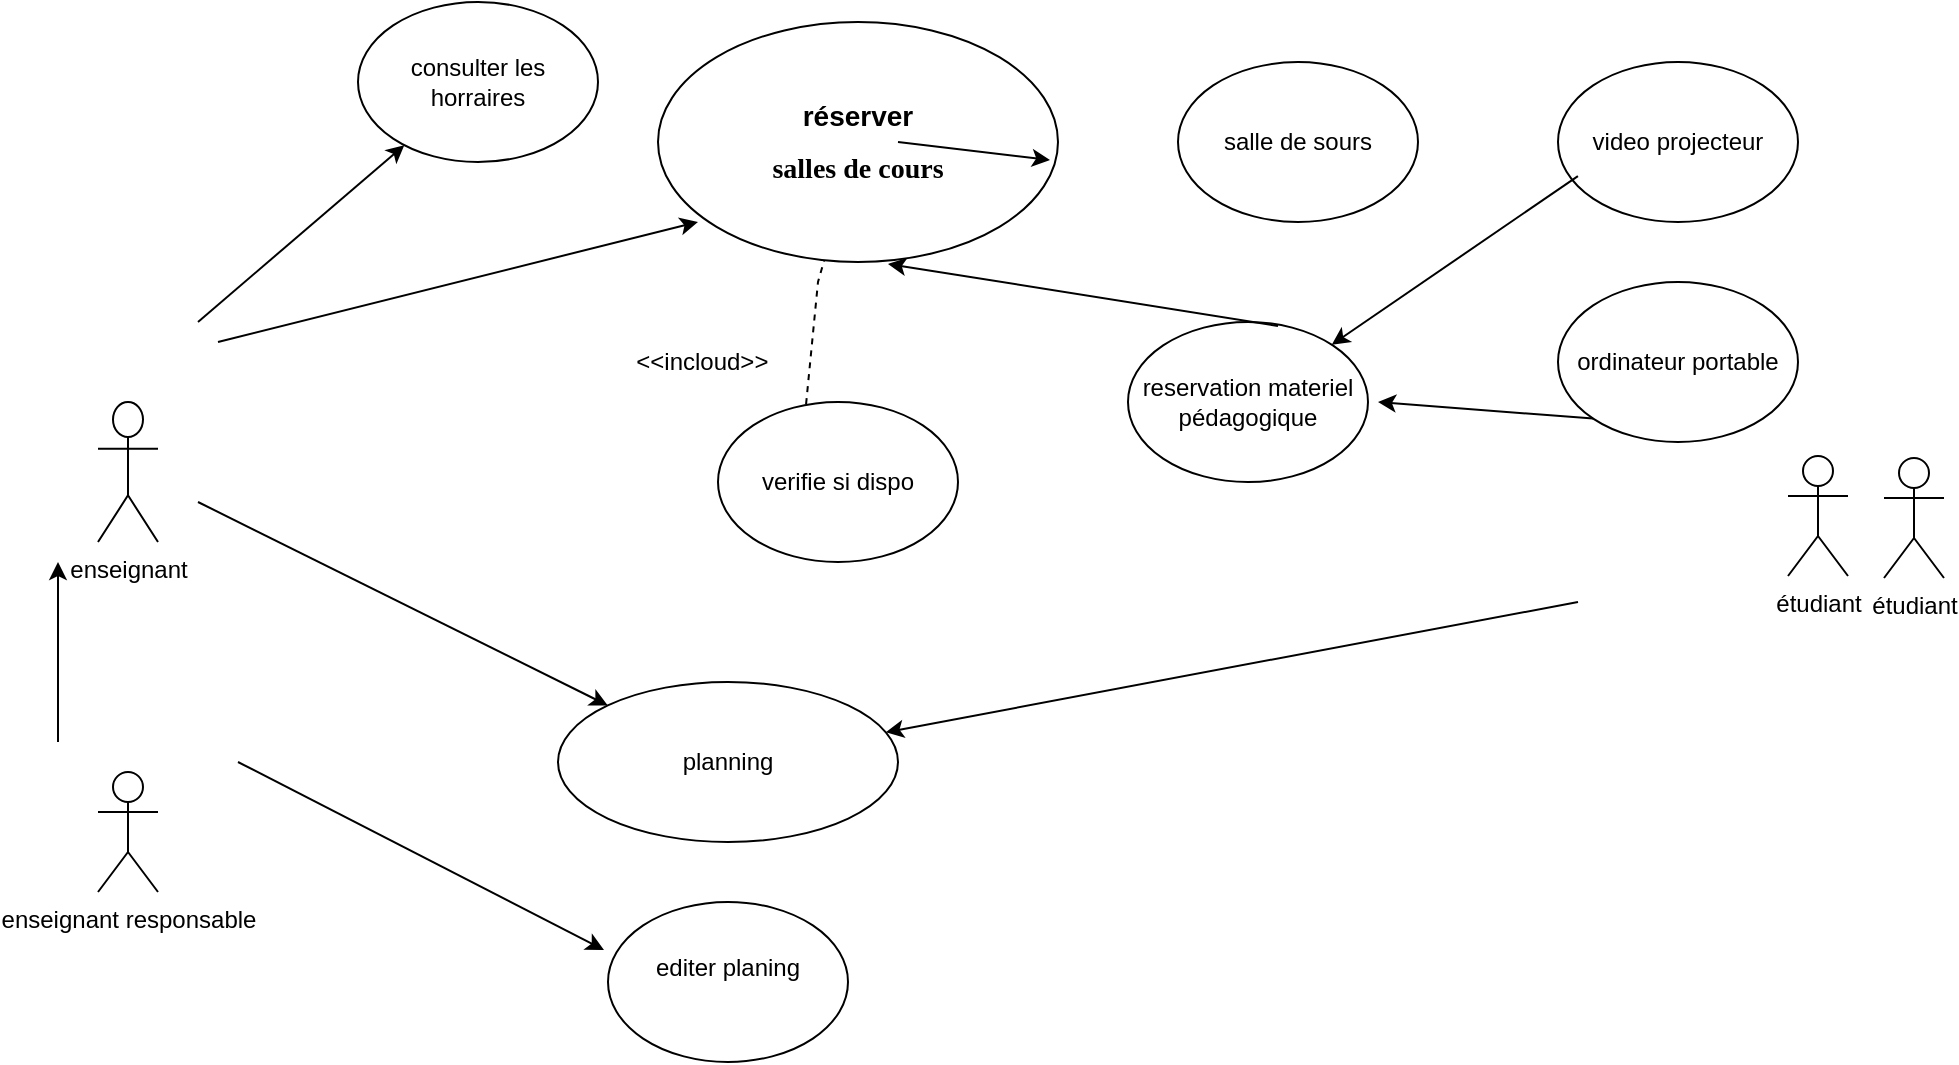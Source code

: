 <mxfile version="24.7.6">
  <diagram name="Page-1" id="dmlVc1uJ8GraAZ4qDAKU">
    <mxGraphModel dx="1434" dy="774" grid="1" gridSize="10" guides="1" tooltips="1" connect="1" arrows="1" fold="1" page="1" pageScale="1" pageWidth="1169" pageHeight="827" math="0" shadow="0">
      <root>
        <object label="" id="0">
          <mxCell />
        </object>
        <mxCell id="1" parent="0" />
        <mxCell id="t5y2jkzHi3yhldIYPVIA-1" value="enseignant" style="shape=umlActor;verticalLabelPosition=bottom;verticalAlign=top;html=1;outlineConnect=0;" vertex="1" parent="1">
          <mxGeometry x="70" y="230" width="30" height="70" as="geometry" />
        </mxCell>
        <mxCell id="t5y2jkzHi3yhldIYPVIA-2" value="étudiant " style="shape=umlActor;verticalLabelPosition=bottom;verticalAlign=top;html=1;outlineConnect=0;" vertex="1" parent="1">
          <mxGeometry x="915" y="257" width="30" height="60" as="geometry" />
        </mxCell>
        <mxCell id="t5y2jkzHi3yhldIYPVIA-3" value="étudiant " style="shape=umlActor;verticalLabelPosition=bottom;verticalAlign=top;html=1;outlineConnect=0;" vertex="1" parent="1">
          <mxGeometry x="963" y="258" width="30" height="60" as="geometry" />
        </mxCell>
        <mxCell id="t5y2jkzHi3yhldIYPVIA-14" style="edgeStyle=orthogonalEdgeStyle;rounded=0;orthogonalLoop=1;jettySize=auto;html=1;exitX=1;exitY=0.5;exitDx=0;exitDy=0;" edge="1" parent="1">
          <mxGeometry relative="1" as="geometry">
            <mxPoint x="290" y="115" as="sourcePoint" />
            <mxPoint x="290" y="115" as="targetPoint" />
          </mxGeometry>
        </mxCell>
        <mxCell id="t5y2jkzHi3yhldIYPVIA-16" value="&lt;h1 style=&quot;font-size: 14px;&quot;&gt;&lt;font style=&quot;font-size: 14px;&quot; face=&quot;Helvetica&quot;&gt;réserver &lt;br&gt;&lt;/font&gt;&lt;/h1&gt;&lt;h1 style=&quot;font-size: 14px;&quot;&gt;&lt;font style=&quot;font-size: 14px;&quot; face=&quot;G7mMHXs2J9Hv7BV88-Xc&quot;&gt;salles de cours&lt;/font&gt;&lt;/h1&gt;" style="ellipse;whiteSpace=wrap;html=1;" vertex="1" parent="1">
          <mxGeometry x="350" y="40" width="200" height="120" as="geometry" />
        </mxCell>
        <mxCell id="t5y2jkzHi3yhldIYPVIA-17" value="reservation materiel pédagogique " style="ellipse;whiteSpace=wrap;html=1;" vertex="1" parent="1">
          <mxGeometry x="585" y="190" width="120" height="80" as="geometry" />
        </mxCell>
        <mxCell id="t5y2jkzHi3yhldIYPVIA-32" value="enseignant responsable" style="shape=umlActor;verticalLabelPosition=bottom;verticalAlign=top;html=1;outlineConnect=0;" vertex="1" parent="1">
          <mxGeometry x="70" y="415" width="30" height="60" as="geometry" />
        </mxCell>
        <mxCell id="t5y2jkzHi3yhldIYPVIA-36" value="" style="endArrow=classic;html=1;rounded=0;exitX=0.625;exitY=0.025;exitDx=0;exitDy=0;exitPerimeter=0;entryX=0.575;entryY=1.008;entryDx=0;entryDy=0;entryPerimeter=0;" edge="1" parent="1" source="t5y2jkzHi3yhldIYPVIA-17" target="t5y2jkzHi3yhldIYPVIA-16">
          <mxGeometry width="50" height="50" relative="1" as="geometry">
            <mxPoint x="290" y="220" as="sourcePoint" />
            <mxPoint x="340" y="170" as="targetPoint" />
          </mxGeometry>
        </mxCell>
        <mxCell id="t5y2jkzHi3yhldIYPVIA-37" value="" style="endArrow=classic;html=1;rounded=0;entryX=0.98;entryY=0.575;entryDx=0;entryDy=0;entryPerimeter=0;" edge="1" parent="1" target="t5y2jkzHi3yhldIYPVIA-16">
          <mxGeometry width="50" height="50" relative="1" as="geometry">
            <mxPoint x="470" y="100" as="sourcePoint" />
            <mxPoint x="460" y="140" as="targetPoint" />
          </mxGeometry>
        </mxCell>
        <mxCell id="t5y2jkzHi3yhldIYPVIA-38" value="" style="endArrow=classic;html=1;rounded=0;entryX=0.1;entryY=0.833;entryDx=0;entryDy=0;entryPerimeter=0;" edge="1" parent="1" target="t5y2jkzHi3yhldIYPVIA-16">
          <mxGeometry width="50" height="50" relative="1" as="geometry">
            <mxPoint x="130" y="200" as="sourcePoint" />
            <mxPoint x="220" y="140" as="targetPoint" />
          </mxGeometry>
        </mxCell>
        <mxCell id="t5y2jkzHi3yhldIYPVIA-39" value="salle de sours" style="ellipse;whiteSpace=wrap;html=1;" vertex="1" parent="1">
          <mxGeometry x="610" y="60" width="120" height="80" as="geometry" />
        </mxCell>
        <mxCell id="t5y2jkzHi3yhldIYPVIA-40" value="planning " style="ellipse;whiteSpace=wrap;html=1;" vertex="1" parent="1">
          <mxGeometry x="300" y="370" width="170" height="80" as="geometry" />
        </mxCell>
        <mxCell id="t5y2jkzHi3yhldIYPVIA-42" value="" style="endArrow=none;dashed=1;html=1;rounded=0;exitX=0.367;exitY=0.013;exitDx=0;exitDy=0;exitPerimeter=0;" edge="1" parent="1" source="t5y2jkzHi3yhldIYPVIA-41" target="t5y2jkzHi3yhldIYPVIA-16">
          <mxGeometry width="50" height="50" relative="1" as="geometry">
            <mxPoint x="290" y="220" as="sourcePoint" />
            <mxPoint x="320" y="170" as="targetPoint" />
            <Array as="points">
              <mxPoint x="430" y="170" />
            </Array>
          </mxGeometry>
        </mxCell>
        <mxCell id="t5y2jkzHi3yhldIYPVIA-43" value="&amp;lt;&amp;lt;incloud&amp;gt;&amp;gt;&amp;nbsp;&amp;nbsp;&amp;nbsp;&amp;nbsp;&amp;nbsp; " style="text;html=1;align=center;verticalAlign=middle;resizable=0;points=[];autosize=1;strokeColor=none;fillColor=none;" vertex="1" parent="1">
          <mxGeometry x="325" y="195" width="110" height="30" as="geometry" />
        </mxCell>
        <mxCell id="t5y2jkzHi3yhldIYPVIA-44" value="" style="endArrow=classic;html=1;rounded=0;entryX=0;entryY=0;entryDx=0;entryDy=0;" edge="1" parent="1" target="t5y2jkzHi3yhldIYPVIA-40">
          <mxGeometry width="50" height="50" relative="1" as="geometry">
            <mxPoint x="120" y="280" as="sourcePoint" />
            <mxPoint x="440" y="230" as="targetPoint" />
          </mxGeometry>
        </mxCell>
        <mxCell id="t5y2jkzHi3yhldIYPVIA-45" value="" style="endArrow=classic;html=1;rounded=0;" edge="1" parent="1" target="t5y2jkzHi3yhldIYPVIA-40">
          <mxGeometry width="50" height="50" relative="1" as="geometry">
            <mxPoint x="810" y="330" as="sourcePoint" />
            <mxPoint x="560" y="330" as="targetPoint" />
          </mxGeometry>
        </mxCell>
        <mxCell id="t5y2jkzHi3yhldIYPVIA-46" value="&lt;div&gt;editer planing&lt;/div&gt;&lt;div&gt;&lt;br&gt;&lt;/div&gt;" style="ellipse;whiteSpace=wrap;html=1;" vertex="1" parent="1">
          <mxGeometry x="325" y="480" width="120" height="80" as="geometry" />
        </mxCell>
        <mxCell id="t5y2jkzHi3yhldIYPVIA-48" value="" style="endArrow=classic;html=1;rounded=0;" edge="1" parent="1">
          <mxGeometry width="50" height="50" relative="1" as="geometry">
            <mxPoint x="140" y="410" as="sourcePoint" />
            <mxPoint x="323" y="504" as="targetPoint" />
          </mxGeometry>
        </mxCell>
        <mxCell id="t5y2jkzHi3yhldIYPVIA-50" value="video projecteur" style="ellipse;whiteSpace=wrap;html=1;" vertex="1" parent="1">
          <mxGeometry x="800" y="60" width="120" height="80" as="geometry" />
        </mxCell>
        <mxCell id="t5y2jkzHi3yhldIYPVIA-51" value="ordinateur portable " style="ellipse;whiteSpace=wrap;html=1;" vertex="1" parent="1">
          <mxGeometry x="800" y="170" width="120" height="80" as="geometry" />
        </mxCell>
        <mxCell id="t5y2jkzHi3yhldIYPVIA-53" value="" style="endArrow=classic;html=1;rounded=0;exitX=0.083;exitY=0.713;exitDx=0;exitDy=0;exitPerimeter=0;" edge="1" parent="1" source="t5y2jkzHi3yhldIYPVIA-50" target="t5y2jkzHi3yhldIYPVIA-17">
          <mxGeometry width="50" height="50" relative="1" as="geometry">
            <mxPoint x="750" y="140" as="sourcePoint" />
            <mxPoint x="800" y="90" as="targetPoint" />
          </mxGeometry>
        </mxCell>
        <mxCell id="t5y2jkzHi3yhldIYPVIA-54" value="" style="endArrow=classic;html=1;rounded=0;exitX=0;exitY=1;exitDx=0;exitDy=0;" edge="1" parent="1" source="t5y2jkzHi3yhldIYPVIA-51">
          <mxGeometry width="50" height="50" relative="1" as="geometry">
            <mxPoint x="710" y="250" as="sourcePoint" />
            <mxPoint x="710" y="230" as="targetPoint" />
          </mxGeometry>
        </mxCell>
        <mxCell id="t5y2jkzHi3yhldIYPVIA-55" value="" style="endArrow=classic;html=1;rounded=0;" edge="1" parent="1" source="t5y2jkzHi3yhldIYPVIA-41">
          <mxGeometry width="50" height="50" relative="1" as="geometry">
            <mxPoint x="390" y="280" as="sourcePoint" />
            <mxPoint x="440" y="230" as="targetPoint" />
          </mxGeometry>
        </mxCell>
        <mxCell id="t5y2jkzHi3yhldIYPVIA-56" value="" style="endArrow=classic;html=1;rounded=0;" edge="1" parent="1" target="t5y2jkzHi3yhldIYPVIA-41">
          <mxGeometry width="50" height="50" relative="1" as="geometry">
            <mxPoint x="390" y="280" as="sourcePoint" />
            <mxPoint x="440" y="230" as="targetPoint" />
          </mxGeometry>
        </mxCell>
        <mxCell id="t5y2jkzHi3yhldIYPVIA-41" value="verifie si dispo" style="ellipse;whiteSpace=wrap;html=1;" vertex="1" parent="1">
          <mxGeometry x="380" y="230" width="120" height="80" as="geometry" />
        </mxCell>
        <mxCell id="t5y2jkzHi3yhldIYPVIA-57" value="" style="endArrow=classic;html=1;rounded=0;" edge="1" parent="1">
          <mxGeometry width="50" height="50" relative="1" as="geometry">
            <mxPoint x="50" y="400" as="sourcePoint" />
            <mxPoint x="50" y="310" as="targetPoint" />
          </mxGeometry>
        </mxCell>
        <mxCell id="t5y2jkzHi3yhldIYPVIA-58" value="consulter les horraires" style="ellipse;whiteSpace=wrap;html=1;" vertex="1" parent="1">
          <mxGeometry x="200" y="30" width="120" height="80" as="geometry" />
        </mxCell>
        <mxCell id="t5y2jkzHi3yhldIYPVIA-59" value="" style="endArrow=classic;html=1;rounded=0;" edge="1" parent="1" target="t5y2jkzHi3yhldIYPVIA-58">
          <mxGeometry width="50" height="50" relative="1" as="geometry">
            <mxPoint x="120" y="190" as="sourcePoint" />
            <mxPoint x="380" y="150" as="targetPoint" />
          </mxGeometry>
        </mxCell>
      </root>
    </mxGraphModel>
  </diagram>
</mxfile>
